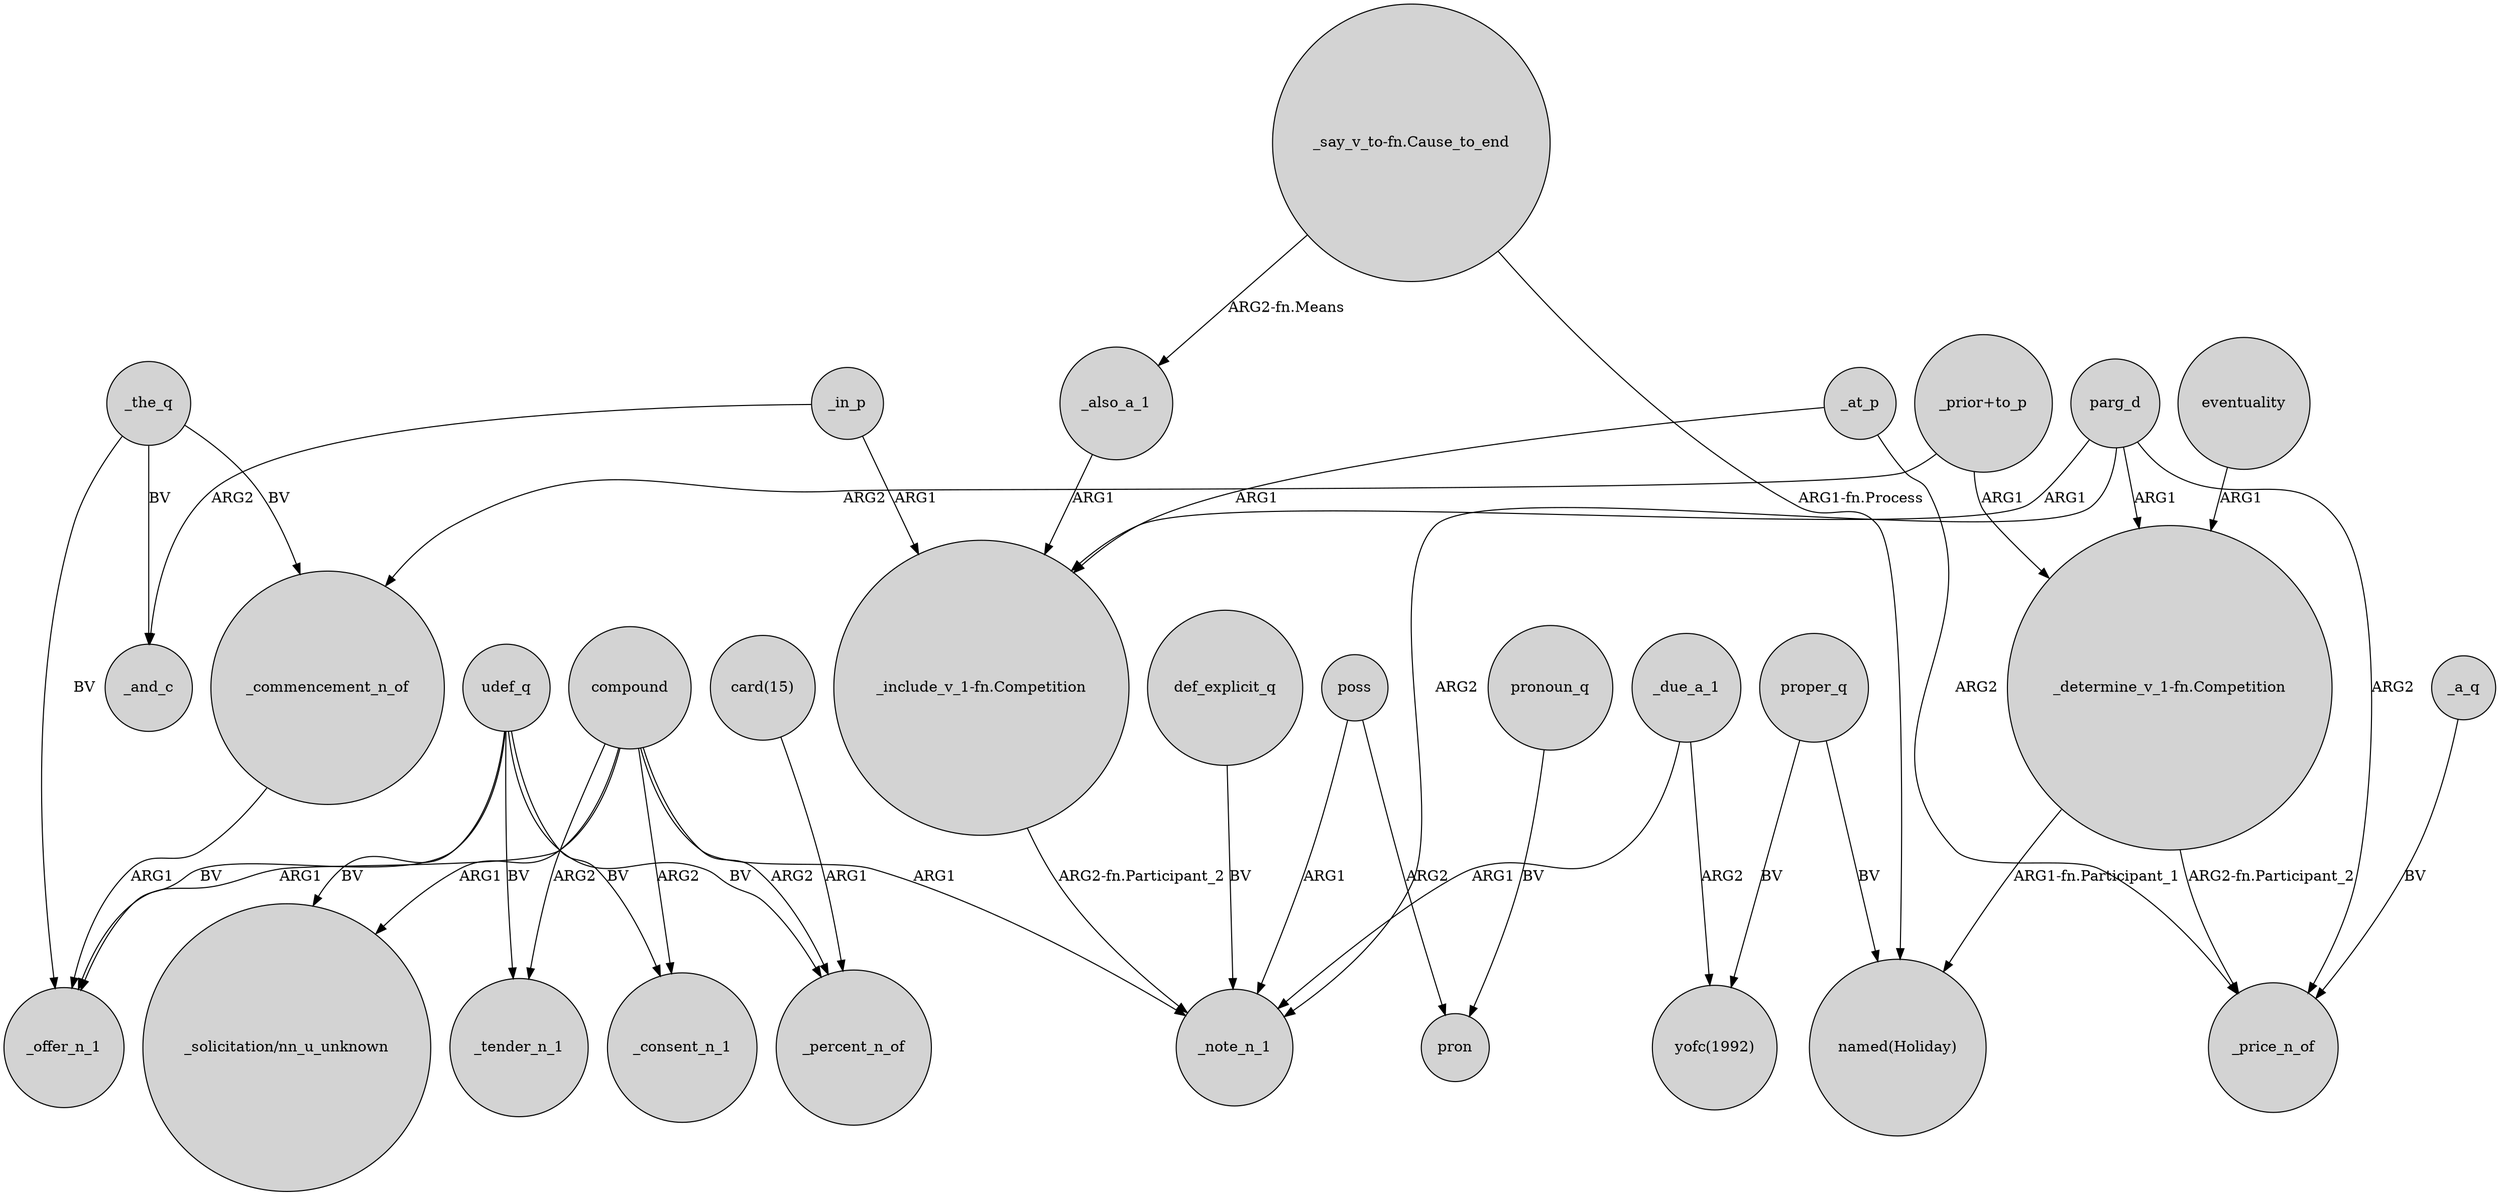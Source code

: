 digraph {
	node [shape=circle style=filled]
	_in_p -> _and_c [label=ARG2]
	_the_q -> _commencement_n_of [label=BV]
	_the_q -> _and_c [label=BV]
	eventuality -> "_determine_v_1-fn.Competition" [label=ARG1]
	udef_q -> _offer_n_1 [label=BV]
	compound -> _consent_n_1 [label=ARG2]
	proper_q -> "named(Holiday)" [label=BV]
	_also_a_1 -> "_include_v_1-fn.Competition" [label=ARG1]
	parg_d -> "_determine_v_1-fn.Competition" [label=ARG1]
	"_prior+to_p" -> "_determine_v_1-fn.Competition" [label=ARG1]
	def_explicit_q -> _note_n_1 [label=BV]
	compound -> _offer_n_1 [label=ARG1]
	"_say_v_to-fn.Cause_to_end" -> "named(Holiday)" [label="ARG1-fn.Process"]
	parg_d -> _note_n_1 [label=ARG2]
	pronoun_q -> pron [label=BV]
	"_determine_v_1-fn.Competition" -> "named(Holiday)" [label="ARG1-fn.Participant_1"]
	poss -> pron [label=ARG2]
	"_determine_v_1-fn.Competition" -> _price_n_of [label="ARG2-fn.Participant_2"]
	udef_q -> _tender_n_1 [label=BV]
	udef_q -> _percent_n_of [label=BV]
	compound -> _tender_n_1 [label=ARG2]
	"_say_v_to-fn.Cause_to_end" -> _also_a_1 [label="ARG2-fn.Means"]
	compound -> _percent_n_of [label=ARG2]
	_at_p -> _price_n_of [label=ARG2]
	proper_q -> "yofc(1992)" [label=BV]
	compound -> _note_n_1 [label=ARG1]
	"card(15)" -> _percent_n_of [label=ARG1]
	_the_q -> _offer_n_1 [label=BV]
	parg_d -> "_include_v_1-fn.Competition" [label=ARG1]
	poss -> _note_n_1 [label=ARG1]
	_commencement_n_of -> _offer_n_1 [label=ARG1]
	_at_p -> "_include_v_1-fn.Competition" [label=ARG1]
	_due_a_1 -> _note_n_1 [label=ARG1]
	udef_q -> "_solicitation/nn_u_unknown" [label=BV]
	parg_d -> _price_n_of [label=ARG2]
	_in_p -> "_include_v_1-fn.Competition" [label=ARG1]
	udef_q -> _consent_n_1 [label=BV]
	"_include_v_1-fn.Competition" -> _note_n_1 [label="ARG2-fn.Participant_2"]
	compound -> "_solicitation/nn_u_unknown" [label=ARG1]
	"_prior+to_p" -> _commencement_n_of [label=ARG2]
	_due_a_1 -> "yofc(1992)" [label=ARG2]
	_a_q -> _price_n_of [label=BV]
}
